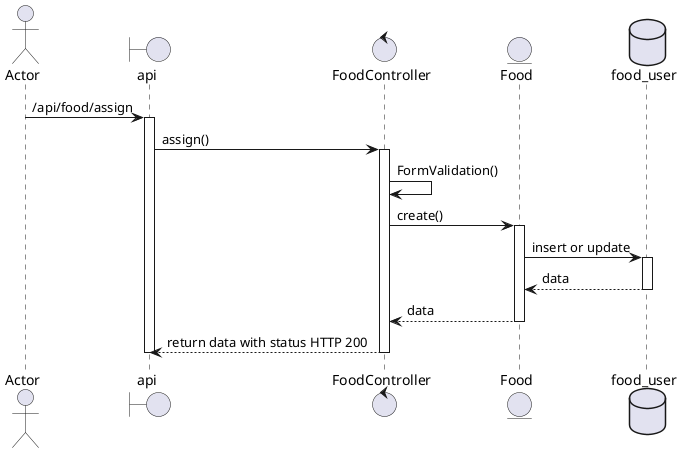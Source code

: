 @startuml assign food

actor "Actor"
boundary "api"
control "FoodController"
entity "Food"
database "food_user"

"Actor" ->  "api" : /api/food/assign
activate api
"api" -> "FoodController" : assign()
activate FoodController
"FoodController" ->  "FoodController" : FormValidation()
"FoodController" ->  "Food" : create()
activate Food
"Food" ->  "food_user" : insert or update
activate food_user
"food_user" --> "Food" : data
deactivate food_user
"Food" --> "FoodController": data
deactivate Food
"FoodController" --> "api" : return data with status HTTP 200
deactivate FoodController
deactivate api
@enduml